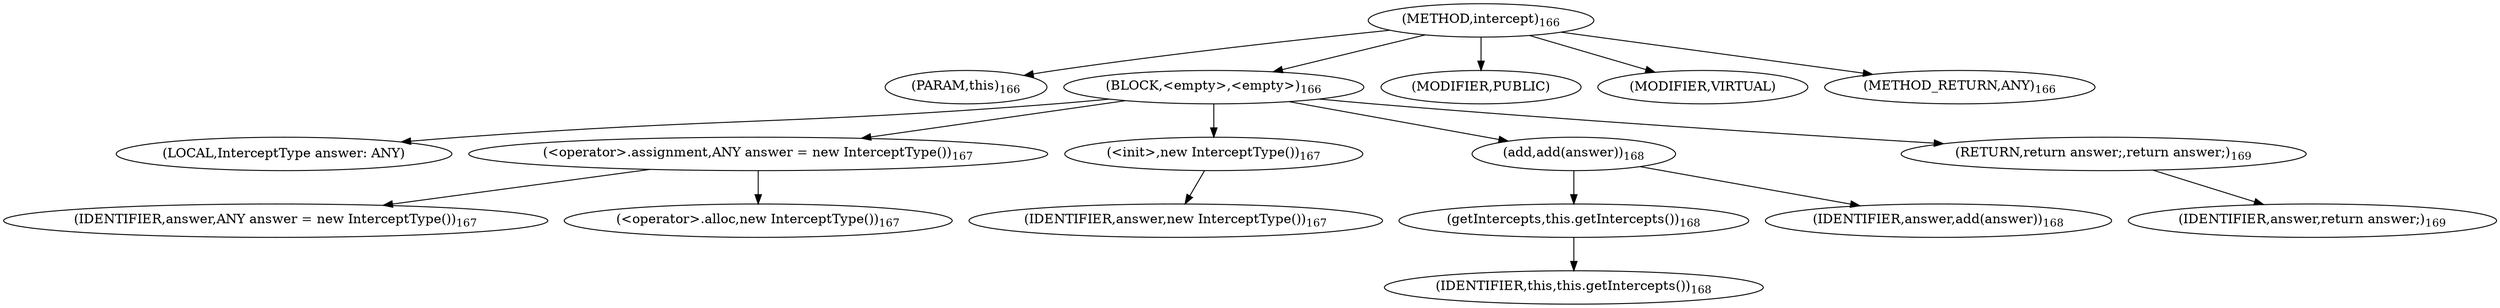 digraph "intercept" {  
"353" [label = <(METHOD,intercept)<SUB>166</SUB>> ]
"37" [label = <(PARAM,this)<SUB>166</SUB>> ]
"354" [label = <(BLOCK,&lt;empty&gt;,&lt;empty&gt;)<SUB>166</SUB>> ]
"35" [label = <(LOCAL,InterceptType answer: ANY)> ]
"355" [label = <(&lt;operator&gt;.assignment,ANY answer = new InterceptType())<SUB>167</SUB>> ]
"356" [label = <(IDENTIFIER,answer,ANY answer = new InterceptType())<SUB>167</SUB>> ]
"357" [label = <(&lt;operator&gt;.alloc,new InterceptType())<SUB>167</SUB>> ]
"358" [label = <(&lt;init&gt;,new InterceptType())<SUB>167</SUB>> ]
"34" [label = <(IDENTIFIER,answer,new InterceptType())<SUB>167</SUB>> ]
"359" [label = <(add,add(answer))<SUB>168</SUB>> ]
"360" [label = <(getIntercepts,this.getIntercepts())<SUB>168</SUB>> ]
"36" [label = <(IDENTIFIER,this,this.getIntercepts())<SUB>168</SUB>> ]
"361" [label = <(IDENTIFIER,answer,add(answer))<SUB>168</SUB>> ]
"362" [label = <(RETURN,return answer;,return answer;)<SUB>169</SUB>> ]
"363" [label = <(IDENTIFIER,answer,return answer;)<SUB>169</SUB>> ]
"364" [label = <(MODIFIER,PUBLIC)> ]
"365" [label = <(MODIFIER,VIRTUAL)> ]
"366" [label = <(METHOD_RETURN,ANY)<SUB>166</SUB>> ]
  "353" -> "37" 
  "353" -> "354" 
  "353" -> "364" 
  "353" -> "365" 
  "353" -> "366" 
  "354" -> "35" 
  "354" -> "355" 
  "354" -> "358" 
  "354" -> "359" 
  "354" -> "362" 
  "355" -> "356" 
  "355" -> "357" 
  "358" -> "34" 
  "359" -> "360" 
  "359" -> "361" 
  "360" -> "36" 
  "362" -> "363" 
}

